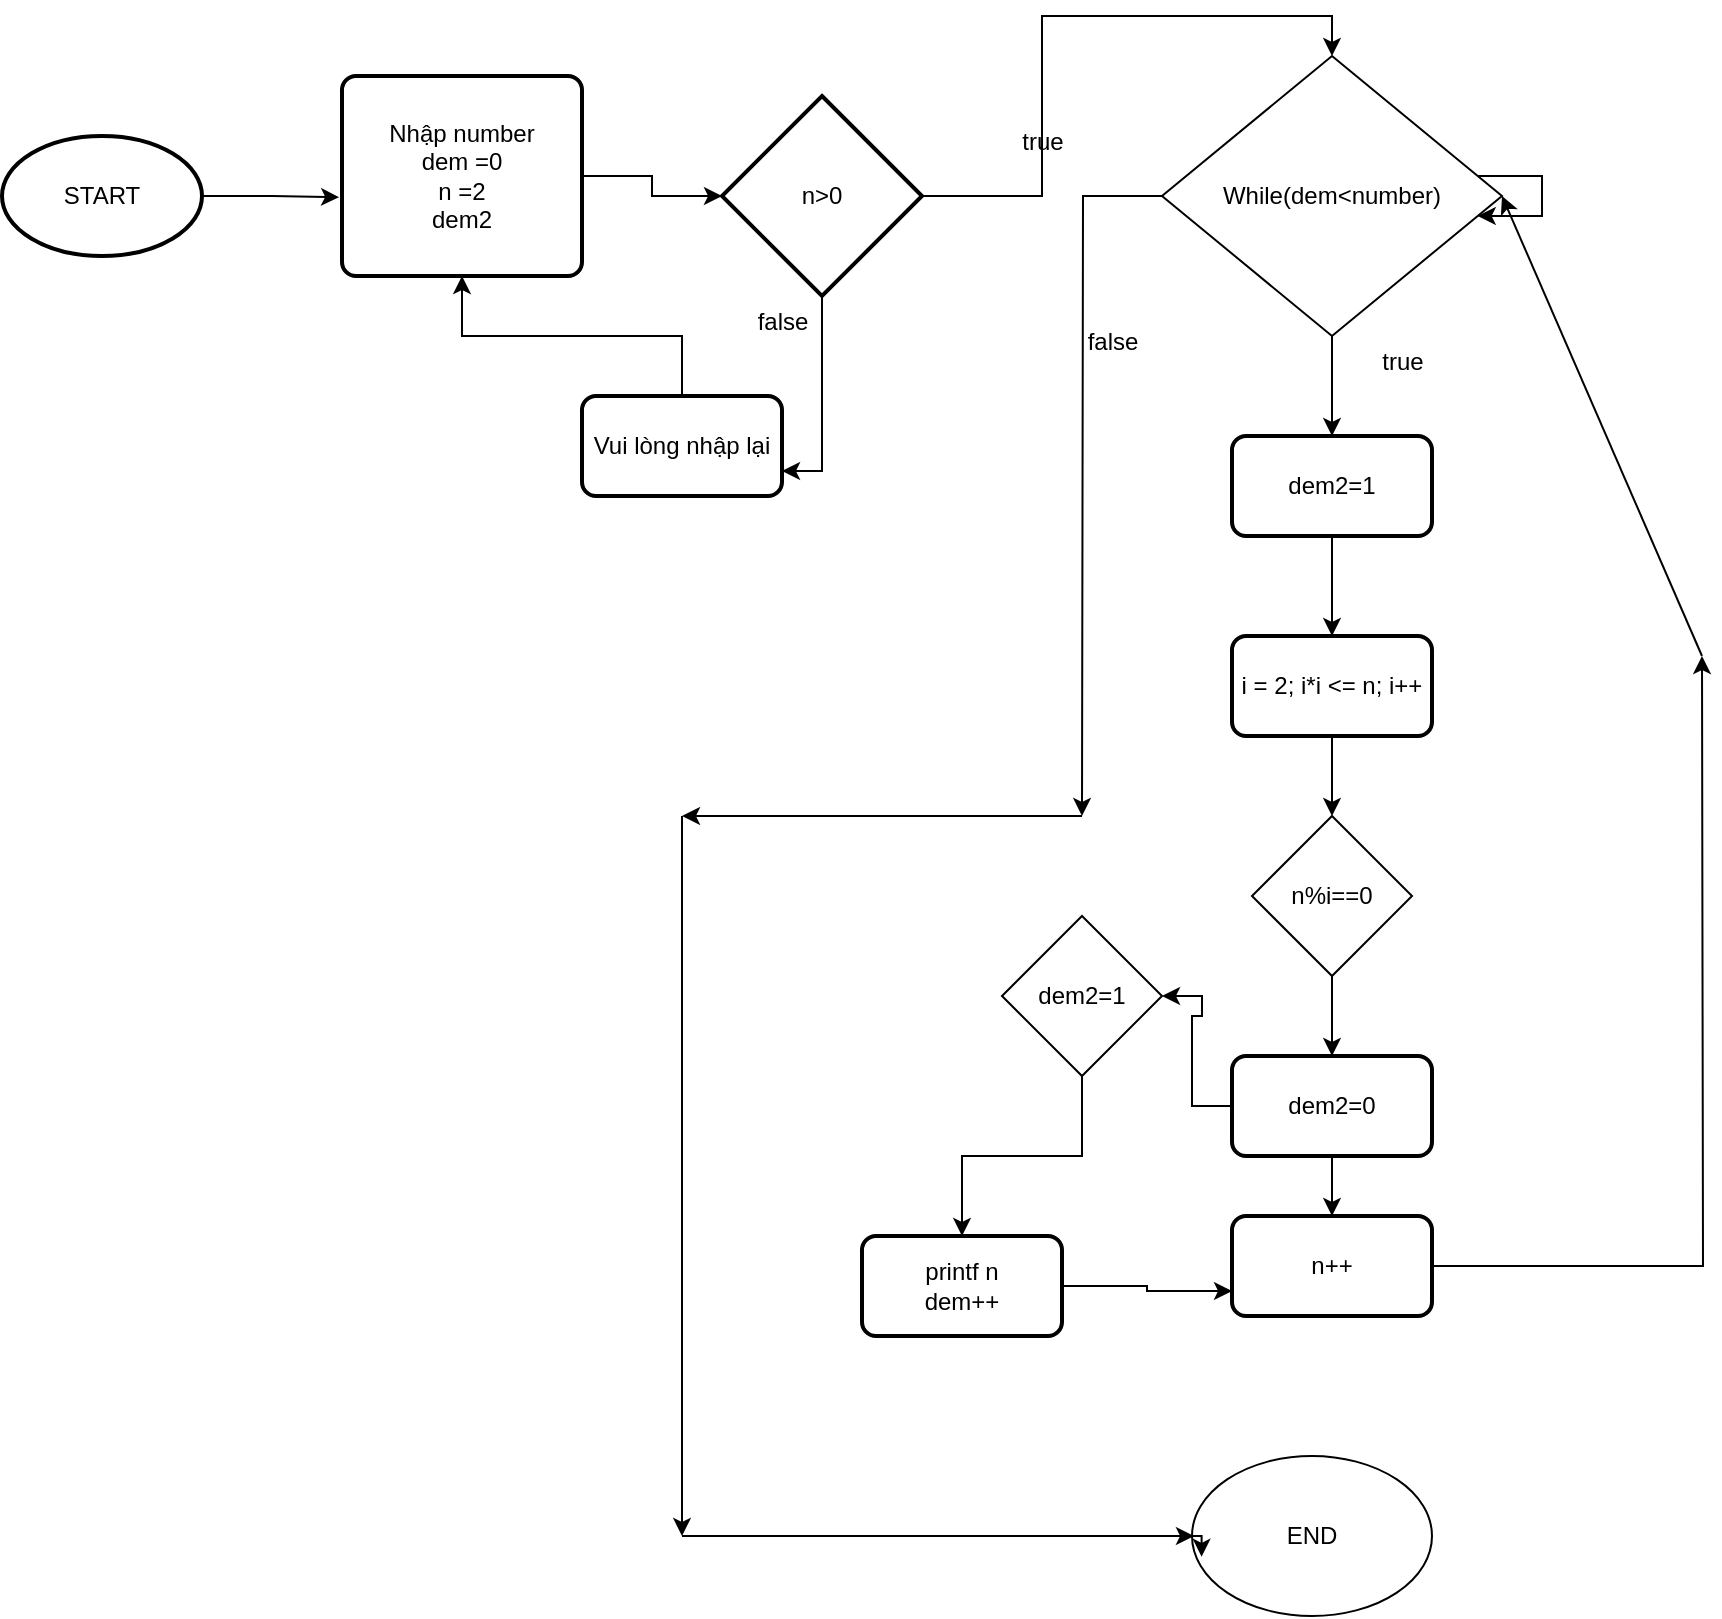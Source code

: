 <mxfile version="25.0.3">
  <diagram name="Trang-1" id="ggM7F6qAlS1WG4bYhDpP">
    <mxGraphModel dx="1877" dy="1726" grid="1" gridSize="10" guides="1" tooltips="1" connect="1" arrows="1" fold="1" page="1" pageScale="1" pageWidth="827" pageHeight="1169" math="0" shadow="0">
      <root>
        <mxCell id="0" />
        <mxCell id="1" parent="0" />
        <mxCell id="Eig7zIhE5l4ogb6l4DMj-2" value="START" style="strokeWidth=2;html=1;shape=mxgraph.flowchart.start_1;whiteSpace=wrap;" vertex="1" parent="1">
          <mxGeometry x="-800" y="60" width="100" height="60" as="geometry" />
        </mxCell>
        <mxCell id="Eig7zIhE5l4ogb6l4DMj-4" value="Nhập number&lt;div&gt;dem =0&lt;/div&gt;&lt;div&gt;n =2&lt;/div&gt;&lt;div&gt;dem2&lt;/div&gt;" style="rounded=1;whiteSpace=wrap;html=1;absoluteArcSize=1;arcSize=14;strokeWidth=2;" vertex="1" parent="1">
          <mxGeometry x="-630" y="30" width="120" height="100" as="geometry" />
        </mxCell>
        <mxCell id="Eig7zIhE5l4ogb6l4DMj-5" style="edgeStyle=orthogonalEdgeStyle;rounded=0;orthogonalLoop=1;jettySize=auto;html=1;entryX=-0.012;entryY=0.606;entryDx=0;entryDy=0;entryPerimeter=0;" edge="1" parent="1" source="Eig7zIhE5l4ogb6l4DMj-2" target="Eig7zIhE5l4ogb6l4DMj-4">
          <mxGeometry relative="1" as="geometry" />
        </mxCell>
        <mxCell id="Eig7zIhE5l4ogb6l4DMj-10" style="edgeStyle=orthogonalEdgeStyle;rounded=0;orthogonalLoop=1;jettySize=auto;html=1;entryX=0.5;entryY=1;entryDx=0;entryDy=0;" edge="1" parent="1" source="Eig7zIhE5l4ogb6l4DMj-6" target="Eig7zIhE5l4ogb6l4DMj-4">
          <mxGeometry relative="1" as="geometry" />
        </mxCell>
        <mxCell id="Eig7zIhE5l4ogb6l4DMj-6" value="Vui lòng nhập lại" style="rounded=1;whiteSpace=wrap;html=1;absoluteArcSize=1;arcSize=14;strokeWidth=2;" vertex="1" parent="1">
          <mxGeometry x="-510" y="190" width="100" height="50" as="geometry" />
        </mxCell>
        <mxCell id="Eig7zIhE5l4ogb6l4DMj-9" style="edgeStyle=orthogonalEdgeStyle;rounded=0;orthogonalLoop=1;jettySize=auto;html=1;entryX=1;entryY=0.75;entryDx=0;entryDy=0;" edge="1" parent="1" source="Eig7zIhE5l4ogb6l4DMj-7" target="Eig7zIhE5l4ogb6l4DMj-6">
          <mxGeometry relative="1" as="geometry" />
        </mxCell>
        <mxCell id="Eig7zIhE5l4ogb6l4DMj-37" style="edgeStyle=orthogonalEdgeStyle;rounded=0;orthogonalLoop=1;jettySize=auto;html=1;entryX=0.5;entryY=0;entryDx=0;entryDy=0;" edge="1" parent="1" source="Eig7zIhE5l4ogb6l4DMj-7" target="Eig7zIhE5l4ogb6l4DMj-12">
          <mxGeometry relative="1" as="geometry" />
        </mxCell>
        <mxCell id="Eig7zIhE5l4ogb6l4DMj-7" value="n&amp;gt;0" style="strokeWidth=2;html=1;shape=mxgraph.flowchart.decision;whiteSpace=wrap;" vertex="1" parent="1">
          <mxGeometry x="-439.998" y="40" width="100" height="100" as="geometry" />
        </mxCell>
        <mxCell id="Eig7zIhE5l4ogb6l4DMj-8" style="edgeStyle=orthogonalEdgeStyle;rounded=0;orthogonalLoop=1;jettySize=auto;html=1;entryX=0;entryY=0.5;entryDx=0;entryDy=0;entryPerimeter=0;" edge="1" parent="1" source="Eig7zIhE5l4ogb6l4DMj-4" target="Eig7zIhE5l4ogb6l4DMj-7">
          <mxGeometry relative="1" as="geometry" />
        </mxCell>
        <mxCell id="Eig7zIhE5l4ogb6l4DMj-11" value="false" style="text;html=1;align=center;verticalAlign=middle;resizable=0;points=[];autosize=1;strokeColor=none;fillColor=none;" vertex="1" parent="1">
          <mxGeometry x="-435" y="138" width="50" height="30" as="geometry" />
        </mxCell>
        <mxCell id="Eig7zIhE5l4ogb6l4DMj-21" style="edgeStyle=orthogonalEdgeStyle;rounded=0;orthogonalLoop=1;jettySize=auto;html=1;entryX=0.5;entryY=0;entryDx=0;entryDy=0;" edge="1" parent="1" source="Eig7zIhE5l4ogb6l4DMj-12" target="Eig7zIhE5l4ogb6l4DMj-15">
          <mxGeometry relative="1" as="geometry" />
        </mxCell>
        <mxCell id="Eig7zIhE5l4ogb6l4DMj-40" style="edgeStyle=orthogonalEdgeStyle;rounded=0;orthogonalLoop=1;jettySize=auto;html=1;" edge="1" parent="1" source="Eig7zIhE5l4ogb6l4DMj-12">
          <mxGeometry relative="1" as="geometry">
            <mxPoint x="-260" y="400" as="targetPoint" />
          </mxGeometry>
        </mxCell>
        <mxCell id="Eig7zIhE5l4ogb6l4DMj-12" value="While(dem&amp;lt;number)" style="rhombus;whiteSpace=wrap;html=1;" vertex="1" parent="1">
          <mxGeometry x="-220" y="20" width="170" height="140" as="geometry" />
        </mxCell>
        <mxCell id="Eig7zIhE5l4ogb6l4DMj-14" value="true" style="text;html=1;align=center;verticalAlign=middle;resizable=0;points=[];autosize=1;strokeColor=none;fillColor=none;" vertex="1" parent="1">
          <mxGeometry x="-300" y="48" width="40" height="30" as="geometry" />
        </mxCell>
        <mxCell id="Eig7zIhE5l4ogb6l4DMj-22" style="edgeStyle=orthogonalEdgeStyle;rounded=0;orthogonalLoop=1;jettySize=auto;html=1;entryX=0.5;entryY=0;entryDx=0;entryDy=0;" edge="1" parent="1" source="Eig7zIhE5l4ogb6l4DMj-15" target="Eig7zIhE5l4ogb6l4DMj-16">
          <mxGeometry relative="1" as="geometry" />
        </mxCell>
        <mxCell id="Eig7zIhE5l4ogb6l4DMj-15" value="dem2=1" style="rounded=1;whiteSpace=wrap;html=1;absoluteArcSize=1;arcSize=14;strokeWidth=2;" vertex="1" parent="1">
          <mxGeometry x="-185" y="210" width="100" height="50" as="geometry" />
        </mxCell>
        <mxCell id="Eig7zIhE5l4ogb6l4DMj-23" style="edgeStyle=orthogonalEdgeStyle;rounded=0;orthogonalLoop=1;jettySize=auto;html=1;" edge="1" parent="1" source="Eig7zIhE5l4ogb6l4DMj-16" target="Eig7zIhE5l4ogb6l4DMj-18">
          <mxGeometry relative="1" as="geometry" />
        </mxCell>
        <mxCell id="Eig7zIhE5l4ogb6l4DMj-16" value="i = 2; i*i &amp;lt;= n; i++" style="rounded=1;whiteSpace=wrap;html=1;absoluteArcSize=1;arcSize=14;strokeWidth=2;" vertex="1" parent="1">
          <mxGeometry x="-185" y="310" width="100" height="50" as="geometry" />
        </mxCell>
        <mxCell id="Eig7zIhE5l4ogb6l4DMj-24" style="edgeStyle=orthogonalEdgeStyle;rounded=0;orthogonalLoop=1;jettySize=auto;html=1;entryX=0.5;entryY=0;entryDx=0;entryDy=0;" edge="1" parent="1" source="Eig7zIhE5l4ogb6l4DMj-18" target="Eig7zIhE5l4ogb6l4DMj-19">
          <mxGeometry relative="1" as="geometry" />
        </mxCell>
        <mxCell id="Eig7zIhE5l4ogb6l4DMj-18" value="n%i==0" style="rhombus;whiteSpace=wrap;html=1;" vertex="1" parent="1">
          <mxGeometry x="-175" y="400" width="80" height="80" as="geometry" />
        </mxCell>
        <mxCell id="Eig7zIhE5l4ogb6l4DMj-25" style="edgeStyle=orthogonalEdgeStyle;rounded=0;orthogonalLoop=1;jettySize=auto;html=1;" edge="1" parent="1" source="Eig7zIhE5l4ogb6l4DMj-19" target="Eig7zIhE5l4ogb6l4DMj-20">
          <mxGeometry relative="1" as="geometry" />
        </mxCell>
        <mxCell id="Eig7zIhE5l4ogb6l4DMj-29" style="edgeStyle=orthogonalEdgeStyle;rounded=0;orthogonalLoop=1;jettySize=auto;html=1;entryX=1;entryY=0.5;entryDx=0;entryDy=0;" edge="1" parent="1" source="Eig7zIhE5l4ogb6l4DMj-19" target="Eig7zIhE5l4ogb6l4DMj-28">
          <mxGeometry relative="1" as="geometry" />
        </mxCell>
        <mxCell id="Eig7zIhE5l4ogb6l4DMj-19" value="dem2=0" style="rounded=1;whiteSpace=wrap;html=1;absoluteArcSize=1;arcSize=14;strokeWidth=2;" vertex="1" parent="1">
          <mxGeometry x="-185" y="520" width="100" height="50" as="geometry" />
        </mxCell>
        <mxCell id="Eig7zIhE5l4ogb6l4DMj-33" style="edgeStyle=orthogonalEdgeStyle;rounded=0;orthogonalLoop=1;jettySize=auto;html=1;" edge="1" parent="1" source="Eig7zIhE5l4ogb6l4DMj-20">
          <mxGeometry relative="1" as="geometry">
            <mxPoint x="50" y="320" as="targetPoint" />
          </mxGeometry>
        </mxCell>
        <mxCell id="Eig7zIhE5l4ogb6l4DMj-20" value="n++" style="rounded=1;whiteSpace=wrap;html=1;absoluteArcSize=1;arcSize=14;strokeWidth=2;" vertex="1" parent="1">
          <mxGeometry x="-185" y="600" width="100" height="50" as="geometry" />
        </mxCell>
        <mxCell id="Eig7zIhE5l4ogb6l4DMj-31" style="edgeStyle=orthogonalEdgeStyle;rounded=0;orthogonalLoop=1;jettySize=auto;html=1;entryX=0.5;entryY=0;entryDx=0;entryDy=0;" edge="1" parent="1" source="Eig7zIhE5l4ogb6l4DMj-28" target="Eig7zIhE5l4ogb6l4DMj-30">
          <mxGeometry relative="1" as="geometry" />
        </mxCell>
        <mxCell id="Eig7zIhE5l4ogb6l4DMj-28" value="dem2=1" style="rhombus;whiteSpace=wrap;html=1;" vertex="1" parent="1">
          <mxGeometry x="-300" y="450" width="80" height="80" as="geometry" />
        </mxCell>
        <mxCell id="Eig7zIhE5l4ogb6l4DMj-32" style="edgeStyle=orthogonalEdgeStyle;rounded=0;orthogonalLoop=1;jettySize=auto;html=1;entryX=0;entryY=0.75;entryDx=0;entryDy=0;" edge="1" parent="1" source="Eig7zIhE5l4ogb6l4DMj-30" target="Eig7zIhE5l4ogb6l4DMj-20">
          <mxGeometry relative="1" as="geometry" />
        </mxCell>
        <mxCell id="Eig7zIhE5l4ogb6l4DMj-30" value="printf n&lt;div&gt;dem++&lt;/div&gt;" style="rounded=1;whiteSpace=wrap;html=1;absoluteArcSize=1;arcSize=14;strokeWidth=2;" vertex="1" parent="1">
          <mxGeometry x="-370" y="610" width="100" height="50" as="geometry" />
        </mxCell>
        <mxCell id="Eig7zIhE5l4ogb6l4DMj-35" value="" style="endArrow=classic;html=1;rounded=0;entryX=1;entryY=0.5;entryDx=0;entryDy=0;" edge="1" parent="1" target="Eig7zIhE5l4ogb6l4DMj-12">
          <mxGeometry width="50" height="50" relative="1" as="geometry">
            <mxPoint x="50" y="320" as="sourcePoint" />
            <mxPoint x="100" y="270" as="targetPoint" />
          </mxGeometry>
        </mxCell>
        <mxCell id="Eig7zIhE5l4ogb6l4DMj-36" style="edgeStyle=orthogonalEdgeStyle;rounded=0;orthogonalLoop=1;jettySize=auto;html=1;" edge="1" parent="1" source="Eig7zIhE5l4ogb6l4DMj-12" target="Eig7zIhE5l4ogb6l4DMj-12">
          <mxGeometry relative="1" as="geometry" />
        </mxCell>
        <mxCell id="Eig7zIhE5l4ogb6l4DMj-39" value="END" style="ellipse;whiteSpace=wrap;html=1;" vertex="1" parent="1">
          <mxGeometry x="-205" y="720" width="120" height="80" as="geometry" />
        </mxCell>
        <mxCell id="Eig7zIhE5l4ogb6l4DMj-41" value="" style="endArrow=classic;html=1;rounded=0;" edge="1" parent="1">
          <mxGeometry width="50" height="50" relative="1" as="geometry">
            <mxPoint x="-260" y="400" as="sourcePoint" />
            <mxPoint x="-460" y="400" as="targetPoint" />
          </mxGeometry>
        </mxCell>
        <mxCell id="Eig7zIhE5l4ogb6l4DMj-42" value="" style="endArrow=classic;html=1;rounded=0;" edge="1" parent="1">
          <mxGeometry width="50" height="50" relative="1" as="geometry">
            <mxPoint x="-460" y="400" as="sourcePoint" />
            <mxPoint x="-460" y="760" as="targetPoint" />
          </mxGeometry>
        </mxCell>
        <mxCell id="Eig7zIhE5l4ogb6l4DMj-43" value="" style="endArrow=classic;html=1;rounded=0;" edge="1" parent="1">
          <mxGeometry width="50" height="50" relative="1" as="geometry">
            <mxPoint x="-460" y="760" as="sourcePoint" />
            <mxPoint x="-204" y="760" as="targetPoint" />
          </mxGeometry>
        </mxCell>
        <mxCell id="Eig7zIhE5l4ogb6l4DMj-44" style="edgeStyle=orthogonalEdgeStyle;rounded=0;orthogonalLoop=1;jettySize=auto;html=1;exitX=0;exitY=0.5;exitDx=0;exitDy=0;entryX=0.04;entryY=0.63;entryDx=0;entryDy=0;entryPerimeter=0;" edge="1" parent="1" source="Eig7zIhE5l4ogb6l4DMj-39" target="Eig7zIhE5l4ogb6l4DMj-39">
          <mxGeometry relative="1" as="geometry" />
        </mxCell>
        <mxCell id="Eig7zIhE5l4ogb6l4DMj-45" value="false" style="text;html=1;align=center;verticalAlign=middle;resizable=0;points=[];autosize=1;strokeColor=none;fillColor=none;" vertex="1" parent="1">
          <mxGeometry x="-270" y="148" width="50" height="30" as="geometry" />
        </mxCell>
        <mxCell id="Eig7zIhE5l4ogb6l4DMj-46" value="true" style="text;html=1;align=center;verticalAlign=middle;resizable=0;points=[];autosize=1;strokeColor=none;fillColor=none;" vertex="1" parent="1">
          <mxGeometry x="-120" y="158" width="40" height="30" as="geometry" />
        </mxCell>
      </root>
    </mxGraphModel>
  </diagram>
</mxfile>
